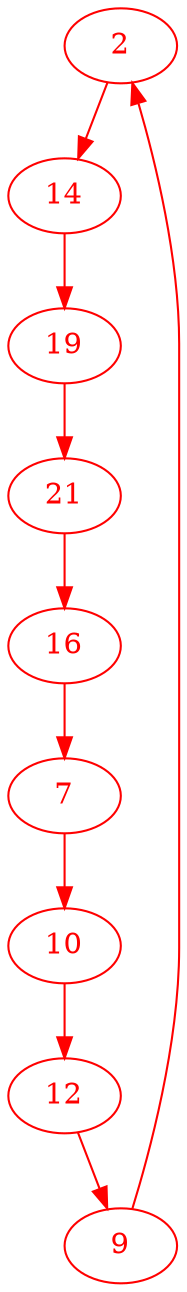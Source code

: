 digraph g{
node [color = red, fontcolor=red]; 2 7 9 10 12 14 16 19 21 ;
2 -> 14 [color=red] ;
7 -> 10 [color=red] ;
9 -> 2 [color=red] ;
10 -> 12 [color=red] ;
12 -> 9 [color=red] ;
14 -> 19 [color=red] ;
16 -> 7 [color=red] ;
19 -> 21 [color=red] ;
21 -> 16 [color=red] ;
}